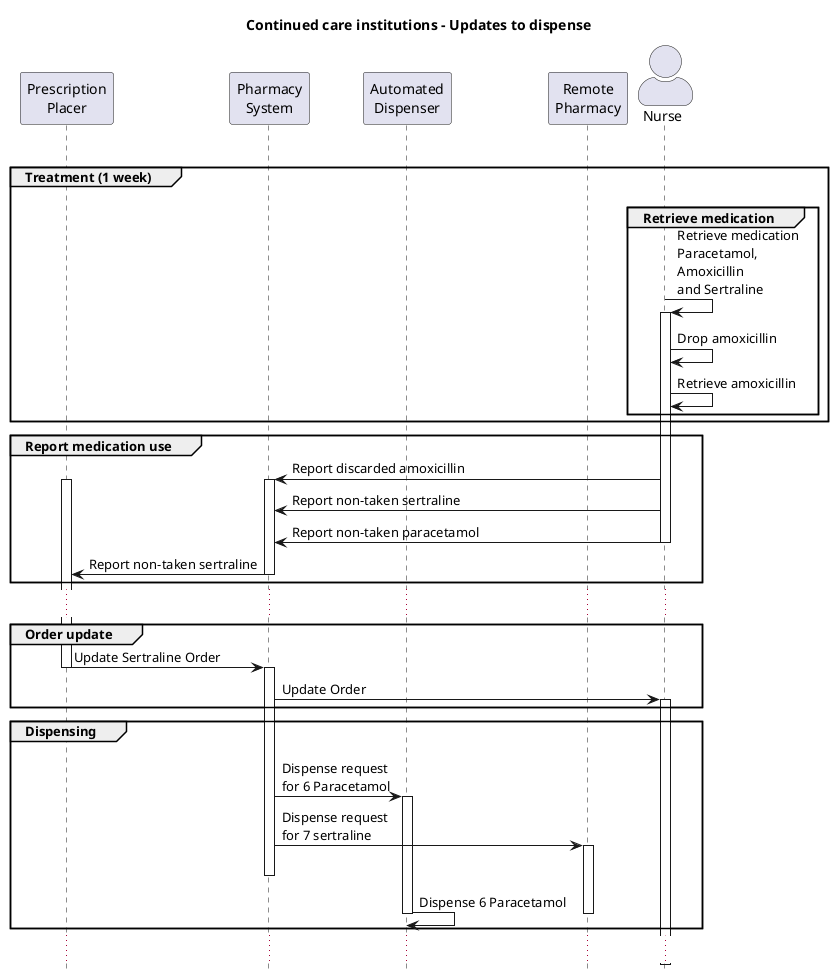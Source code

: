 @startuml
'!include style.iuml
skinparam actorStyle awesome
title Continued care institutions - Updates to dispense
'skin BlueModern
hide footbox

'actor Physician
participant "Prescription\nPlacer" as PP
'participant "Pharmaceutical\nAdvisor" as PA
participant "Pharmacy\nSystem" as PD
participant "Automated\nDispenser" as AD
participant "Remote\nPharmacy" as AI
actor "Nurse" as N
'Actor Patient as P
|||

Group Treatment (1 week)
PP -[hidden]> N
Group Retrieve medication
N -> N: Retrieve medication\nParacetamol,\nAmoxicillin\nand Sertraline
Activate N
N -> N: Drop amoxicillin
N -> N: Retrieve amoxicillin
end

end

group Report medication use
N -> PD: Report discarded amoxicillin
activate PD
activate PP
N -> PD: Report non-taken sertraline
N -> PD: Report non-taken paracetamol
deactivate N
PD -> PP: Report non-taken sertraline
deactivate PD
end

...



group Order update
PP -> PD: Update Sertraline Order
deactivate PP
activate PD
PD -> N: Update Order
Activate N
'Deactivate AI
end


group Dispensing
PP -[hidden]> N
PD -> AD: Dispense request\nfor 6 Paracetamol
Activate AD
PD -> AI: Dispense request\nfor 7 sertraline
Activate AI
Deactivate PD
AD -> AD: Dispense 6 Paracetamol
deactivate AD
Deactivate AI
end

'Group Delivery of medication
'N --> AD: Pick Paracetamol
'DeActivate PD
'Deactivate N
'end

...

@enduml

